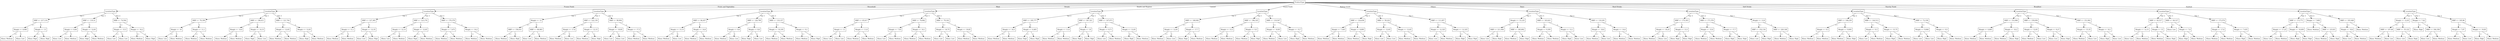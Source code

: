 digraph Forest {
node [shape=box];
node0 [label="ProductType"];
node0 -> node1 [label="Frozen Foods"];
node1 [label="LocationType"];
node1 -> node2 [label="Tier 1"];
node2 [label="MRP <= 217,119"];
node2 -> node3 [label="<="];
node3 [label="Weight <= 8,985"];
node3 -> node4 [label="<="];
node4 [label="Klasa: Medium"];
node3 -> node5 [label=">"];
node5 [label="Klasa: Low"];
node2 -> node6 [label=">"];
node6 [label="Weight <= 13"];
node6 -> node7 [label="<="];
node7 [label="Klasa: High"];
node6 -> node8 [label=">"];
node8 [label="Klasa: High"];
node1 -> node9 [label="Tier 3"];
node9 [label="MRP <= 119,31"];
node9 -> node10 [label="<="];
node10 [label="Weight <= 8,84"];
node10 -> node11 [label="<="];
node11 [label="Klasa: Low"];
node10 -> node12 [label=">"];
node12 [label="Klasa: Medium"];
node9 -> node13 [label=">"];
node13 [label="Weight <= 12,65"];
node13 -> node14 [label="<="];
node14 [label="Klasa: High"];
node13 -> node15 [label=">"];
node15 [label="Klasa: Medium"];
node1 -> node16 [label="Tier 2"];
node16 [label="MRP <= 74,504"];
node16 -> node17 [label="<="];
node17 [label="Weight <= 15,5"];
node17 -> node18 [label="<="];
node18 [label="Klasa: Low"];
node17 -> node19 [label=">"];
node19 [label="Klasa: Low"];
node16 -> node20 [label=">"];
node20 [label="Weight <= 16,2"];
node20 -> node21 [label="<="];
node21 [label="Klasa: Medium"];
node20 -> node22 [label=">"];
node22 [label="Klasa: High"];
node0 -> node23 [label="Fruits and Vegetables"];
node23 [label="LocationType"];
node23 -> node24 [label="Tier 2"];
node24 [label="MRP <= 79,199"];
node24 -> node25 [label="<="];
node25 [label="Weight <= 16"];
node25 -> node26 [label="<="];
node26 [label="Klasa: Low"];
node25 -> node27 [label=">"];
node27 [label="Klasa: Medium"];
node24 -> node28 [label=">"];
node28 [label="Weight <= 11,1"];
node28 -> node29 [label="<="];
node29 [label="Klasa: Medium"];
node28 -> node30 [label=">"];
node30 [label="Klasa: Medium"];
node23 -> node31 [label="Tier 1"];
node31 [label="MRP <= 196,411"];
node31 -> node32 [label="<="];
node32 [label="Weight <= 14,6"];
node32 -> node33 [label="<="];
node33 [label="Klasa: Medium"];
node32 -> node34 [label=">"];
node34 [label="Klasa: Medium"];
node31 -> node35 [label=">"];
node35 [label="Weight <= 14,15"];
node35 -> node36 [label="<="];
node36 [label="Klasa: High"];
node35 -> node37 [label=">"];
node37 [label="Klasa: Low"];
node23 -> node38 [label="Tier 3"];
node38 [label="MRP <= 121,744"];
node38 -> node39 [label="<="];
node39 [label="Weight <= 12,65"];
node39 -> node40 [label="<="];
node40 [label="Klasa: Medium"];
node39 -> node41 [label=">"];
node41 [label="Klasa: Medium"];
node38 -> node42 [label=">"];
node42 [label="Weight <= 12,65"];
node42 -> node43 [label="<="];
node43 [label="Klasa: High"];
node42 -> node44 [label=">"];
node44 [label="Klasa: Medium"];
node0 -> node45 [label="Household"];
node45 [label="LocationType"];
node45 -> node46 [label="Tier 1"];
node46 [label="MRP <= 127,365"];
node46 -> node47 [label="<="];
node47 [label="Weight <= 11,1"];
node47 -> node48 [label="<="];
node48 [label="Klasa: Medium"];
node47 -> node49 [label=">"];
node49 [label="Klasa: Medium"];
node46 -> node50 [label=">"];
node50 [label="Weight <= 12,35"];
node50 -> node51 [label="<="];
node51 [label="Klasa: Low"];
node50 -> node52 [label=">"];
node52 [label="Klasa: High"];
node45 -> node53 [label="Tier 3"];
node53 [label="MRP <= 123,176"];
node53 -> node54 [label="<="];
node54 [label="Weight <= 12,15"];
node54 -> node55 [label="<="];
node55 [label="Klasa: Low"];
node54 -> node56 [label=">"];
node56 [label="Klasa: Medium"];
node53 -> node57 [label=">"];
node57 [label="Weight <= 12,65"];
node57 -> node58 [label="<="];
node58 [label="Klasa: High"];
node57 -> node59 [label=">"];
node59 [label="Klasa: Medium"];
node45 -> node60 [label="Tier 2"];
node60 [label="MRP <= 170,379"];
node60 -> node61 [label="<="];
node61 [label="Weight <= 7,475"];
node61 -> node62 [label="<="];
node62 [label="Klasa: Medium"];
node61 -> node63 [label=">"];
node63 [label="Klasa: Medium"];
node60 -> node64 [label=">"];
node64 [label="Weight <= 16,2"];
node64 -> node65 [label="<="];
node65 [label="Klasa: Medium"];
node64 -> node66 [label=">"];
node66 [label="Klasa: Medium"];
node0 -> node67 [label="Meat"];
node67 [label="LocationType"];
node67 -> node68 [label="Tier 1"];
node68 [label="Weight <= 12"];
node68 -> node69 [label="<="];
node69 [label="MRP <= 156,031"];
node69 -> node70 [label="<="];
node70 [label="Klasa: Medium"];
node69 -> node71 [label=">"];
node71 [label="Klasa: High"];
node68 -> node72 [label=">"];
node72 [label="MRP <= 66,083"];
node72 -> node73 [label="<="];
node73 [label="Klasa: Low"];
node72 -> node74 [label=">"];
node74 [label="Klasa: Medium"];
node67 -> node75 [label="Tier 3"];
node75 [label="MRP <= 122,139"];
node75 -> node76 [label="<="];
node76 [label="Weight <= 17,6"];
node76 -> node77 [label="<="];
node77 [label="Klasa: Medium"];
node76 -> node78 [label=">"];
node78 [label="Klasa: Low"];
node75 -> node79 [label=">"];
node79 [label="Weight <= 12,15"];
node79 -> node80 [label="<="];
node80 [label="Klasa: Medium"];
node79 -> node81 [label=">"];
node81 [label="Klasa: High"];
node67 -> node82 [label="Tier 2"];
node82 [label="MRP <= 99,904"];
node82 -> node83 [label="<="];
node83 [label="Weight <= 18,85"];
node83 -> node84 [label="<="];
node84 [label="Klasa: Low"];
node83 -> node85 [label=">"];
node85 [label="Klasa: Low"];
node82 -> node86 [label=">"];
node86 [label="Weight <= 17,5"];
node86 -> node87 [label="<="];
node87 [label="Klasa: Medium"];
node86 -> node88 [label=">"];
node88 [label="Klasa: Medium"];
node0 -> node89 [label="Breads"];
node89 [label="LocationType"];
node89 -> node90 [label="Tier 2"];
node90 [label="MRP <= 84,457"];
node90 -> node91 [label="<="];
node91 [label="Weight <= 13,15"];
node91 -> node92 [label="<="];
node92 [label="Klasa: Medium"];
node91 -> node93 [label=">"];
node93 [label="Klasa: Low"];
node90 -> node94 [label=">"];
node94 [label="Weight <= 14,8"];
node94 -> node95 [label="<="];
node95 [label="Klasa: Medium"];
node94 -> node96 [label=">"];
node96 [label="Klasa: Medium"];
node89 -> node97 [label="Tier 1"];
node97 [label="MRP <= 129,799"];
node97 -> node98 [label="<="];
node98 [label="Weight <= 9,8"];
node98 -> node99 [label="<="];
node99 [label="Klasa: Medium"];
node98 -> node100 [label=">"];
node100 [label="Klasa: Low"];
node97 -> node101 [label=">"];
node101 [label="Weight <= 8,6"];
node101 -> node102 [label="<="];
node102 [label="Klasa: High"];
node101 -> node103 [label=">"];
node103 [label="Klasa: Low"];
node89 -> node104 [label="Tier 3"];
node104 [label="MRP <= 110,157"];
node104 -> node105 [label="<="];
node105 [label="Weight <= 10,195"];
node105 -> node106 [label="<="];
node106 [label="Klasa: Medium"];
node105 -> node107 [label=">"];
node107 [label="Klasa: Medium"];
node104 -> node108 [label=">"];
node108 [label="Weight <= 9,1"];
node108 -> node109 [label="<="];
node109 [label="Klasa: Medium"];
node108 -> node110 [label=">"];
node110 [label="Klasa: High"];
node0 -> node111 [label="Health and Hygiene"];
node111 [label="LocationType"];
node111 -> node112 [label="Tier 1"];
node112 [label="MRP <= 65,617"];
node112 -> node113 [label="<="];
node113 [label="Weight <= 11"];
node113 -> node114 [label="<="];
node114 [label="Klasa: Low"];
node113 -> node115 [label=">"];
node115 [label="Klasa: Low"];
node112 -> node116 [label=">"];
node116 [label="Weight <= 11,8"];
node116 -> node117 [label="<="];
node117 [label="Klasa: Medium"];
node116 -> node118 [label=">"];
node118 [label="Klasa: Medium"];
node111 -> node119 [label="Tier 3"];
node119 [label="MRP <= 79,962"];
node119 -> node120 [label="<="];
node120 [label="Weight <= 7,93"];
node120 -> node121 [label="<="];
node121 [label="Klasa: Low"];
node120 -> node122 [label=">"];
node122 [label="Klasa: Medium"];
node119 -> node123 [label=">"];
node123 [label="Weight <= 10,1"];
node123 -> node124 [label="<="];
node124 [label="Klasa: Medium"];
node123 -> node125 [label=">"];
node125 [label="Klasa: Medium"];
node111 -> node126 [label="Tier 2"];
node126 [label="MRP <= 79,162"];
node126 -> node127 [label="<="];
node127 [label="Weight <= 16,75"];
node127 -> node128 [label="<="];
node128 [label="Klasa: Low"];
node127 -> node129 [label=">"];
node129 [label="Klasa: Low"];
node126 -> node130 [label=">"];
node130 [label="Weight <= 18,85"];
node130 -> node131 [label="<="];
node131 [label="Klasa: Medium"];
node130 -> node132 [label=">"];
node132 [label="Klasa: Medium"];
node0 -> node133 [label="Canned"];
node133 [label="LocationType"];
node133 -> node134 [label="Tier 2"];
node134 [label="MRP <= 195,777"];
node134 -> node135 [label="<="];
node135 [label="Weight <= 16,5"];
node135 -> node136 [label="<="];
node136 [label="Klasa: Medium"];
node135 -> node137 [label=">"];
node137 [label="Klasa: Medium"];
node134 -> node138 [label=">"];
node138 [label="Weight <= 6,465"];
node138 -> node139 [label="<="];
node139 [label="Klasa: High"];
node138 -> node140 [label=">"];
node140 [label="Klasa: High"];
node133 -> node141 [label="Tier 1"];
node141 [label="MRP <= 187,321"];
node141 -> node142 [label="<="];
node142 [label="Weight <= 11,6"];
node142 -> node143 [label="<="];
node143 [label="Klasa: Medium"];
node142 -> node144 [label=">"];
node144 [label="Klasa: Medium"];
node141 -> node145 [label=">"];
node145 [label="Weight <= 10"];
node145 -> node146 [label="<="];
node146 [label="Klasa: High"];
node145 -> node147 [label=">"];
node147 [label="Klasa: High"];
node133 -> node148 [label="Tier 3"];
node148 [label="MRP <= 147,073"];
node148 -> node149 [label="<="];
node149 [label="Weight <= 8,71"];
node149 -> node150 [label="<="];
node150 [label="Klasa: Low"];
node149 -> node151 [label=">"];
node151 [label="Klasa: Medium"];
node148 -> node152 [label=">"];
node152 [label="Weight <= 12,65"];
node152 -> node153 [label="<="];
node153 [label="Klasa: High"];
node152 -> node154 [label=">"];
node154 [label="Klasa: Medium"];
node0 -> node155 [label="Snack Foods"];
node155 [label="LocationType"];
node155 -> node156 [label="Tier 3"];
node156 [label="MRP <= 168,082"];
node156 -> node157 [label="<="];
node157 [label="Weight <= 12,65"];
node157 -> node158 [label="<="];
node158 [label="Klasa: Medium"];
node157 -> node159 [label=">"];
node159 [label="Klasa: Low"];
node156 -> node160 [label=">"];
node160 [label="Weight <= 17,7"];
node160 -> node161 [label="<="];
node161 [label="Klasa: High"];
node160 -> node162 [label=">"];
node162 [label="Klasa: Medium"];
node155 -> node163 [label="Tier 1"];
node163 [label="MRP <= 196,145"];
node163 -> node164 [label="<="];
node164 [label="Weight <= 13,3"];
node164 -> node165 [label="<="];
node165 [label="Klasa: Medium"];
node164 -> node166 [label=">"];
node166 [label="Klasa: Medium"];
node163 -> node167 [label=">"];
node167 [label="Weight <= 9,5"];
node167 -> node168 [label="<="];
node168 [label="Klasa: Medium"];
node167 -> node169 [label=">"];
node169 [label="Klasa: High"];
node155 -> node170 [label="Tier 2"];
node170 [label="MRP <= 119,547"];
node170 -> node171 [label="<="];
node171 [label="Weight <= 10,85"];
node171 -> node172 [label="<="];
node172 [label="Klasa: Medium"];
node171 -> node173 [label=">"];
node173 [label="Klasa: Low"];
node170 -> node174 [label=">"];
node174 [label="Weight <= 15,7"];
node174 -> node175 [label="<="];
node175 [label="Klasa: High"];
node174 -> node176 [label=">"];
node176 [label="Klasa: Medium"];
node0 -> node177 [label="Baking Goods"];
node177 [label="LocationType"];
node177 -> node178 [label="Tier 2"];
node178 [label="MRP <= 124,636"];
node178 -> node179 [label="<="];
node179 [label="Weight <= 7,445"];
node179 -> node180 [label="<="];
node180 [label="Klasa: Medium"];
node179 -> node181 [label=">"];
node181 [label="Klasa: Medium"];
node178 -> node182 [label=">"];
node182 [label="Weight <= 8,895"];
node182 -> node183 [label="<="];
node183 [label="Klasa: Medium"];
node182 -> node184 [label=">"];
node184 [label="Klasa: High"];
node177 -> node185 [label="Tier 3"];
node185 [label="MRP <= 59,222"];
node185 -> node186 [label="<="];
node186 [label="Weight <= 12,65"];
node186 -> node187 [label="<="];
node187 [label="Klasa: Low"];
node186 -> node188 [label=">"];
node188 [label="Klasa: Low"];
node185 -> node189 [label=">"];
node189 [label="Weight <= 12,65"];
node189 -> node190 [label="<="];
node190 [label="Klasa: Medium"];
node189 -> node191 [label=">"];
node191 [label="Klasa: Medium"];
node177 -> node192 [label="Tier 1"];
node192 [label="MRP <= 111,857"];
node192 -> node193 [label="<="];
node193 [label="Weight <= 12,325"];
node193 -> node194 [label="<="];
node194 [label="Klasa: Low"];
node193 -> node195 [label=">"];
node195 [label="Klasa: Medium"];
node192 -> node196 [label=">"];
node196 [label="Weight <= 12,325"];
node196 -> node197 [label="<="];
node197 [label="Klasa: High"];
node196 -> node198 [label=">"];
node198 [label="Klasa: High"];
node0 -> node199 [label="Others"];
node199 [label="LocationType"];
node199 -> node200 [label="Tier 1"];
node200 [label="Weight <= 15,125"];
node200 -> node201 [label="<="];
node201 [label="MRP <= 211,956"];
node201 -> node202 [label="<="];
node202 [label="Klasa: Low"];
node201 -> node203 [label=">"];
node203 [label="Klasa: High"];
node200 -> node204 [label=">"];
node204 [label="MRP <= 185,892"];
node204 -> node205 [label="<="];
node205 [label="Klasa: Medium"];
node204 -> node206 [label=">"];
node206 [label="Klasa: High"];
node199 -> node207 [label="Tier 3"];
node207 [label="MRP <= 163,621"];
node207 -> node208 [label="<="];
node208 [label="Weight <= 9,395"];
node208 -> node209 [label="<="];
node209 [label="Klasa: Medium"];
node208 -> node210 [label=">"];
node210 [label="Klasa: Medium"];
node207 -> node211 [label=">"];
node211 [label="Weight <= 13,1"];
node211 -> node212 [label="<="];
node212 [label="Klasa: High"];
node211 -> node213 [label=">"];
node213 [label="Klasa: Low"];
node199 -> node214 [label="Tier 2"];
node214 [label="MRP <= 110,291"];
node214 -> node215 [label="<="];
node215 [label="Weight <= 18,6"];
node215 -> node216 [label="<="];
node216 [label="Klasa: Medium"];
node215 -> node217 [label=">"];
node217 [label="Klasa: Low"];
node214 -> node218 [label=">"];
node218 [label="Weight <= 14,6"];
node218 -> node219 [label="<="];
node219 [label="Klasa: Medium"];
node218 -> node220 [label=">"];
node220 [label="Klasa: Medium"];
node0 -> node221 [label="Dairy"];
node221 [label="LocationType"];
node221 -> node222 [label="Tier 3"];
node222 [label="MRP <= 175,303"];
node222 -> node223 [label="<="];
node223 [label="Weight <= 18,25"];
node223 -> node224 [label="<="];
node224 [label="Klasa: Medium"];
node223 -> node225 [label=">"];
node225 [label="Klasa: Low"];
node222 -> node226 [label=">"];
node226 [label="Weight <= 13,3"];
node226 -> node227 [label="<="];
node227 [label="Klasa: High"];
node226 -> node228 [label=">"];
node228 [label="Klasa: High"];
node221 -> node229 [label="Tier 2"];
node229 [label="MRP <= 171,576"];
node229 -> node230 [label="<="];
node230 [label="Weight <= 15,6"];
node230 -> node231 [label="<="];
node231 [label="Klasa: Medium"];
node230 -> node232 [label=">"];
node232 [label="Klasa: Medium"];
node229 -> node233 [label=">"];
node233 [label="Weight <= 17,7"];
node233 -> node234 [label="<="];
node234 [label="Klasa: High"];
node233 -> node235 [label=">"];
node235 [label="Klasa: High"];
node221 -> node236 [label="Tier 1"];
node236 [label="Weight <= 13,8"];
node236 -> node237 [label="<="];
node237 [label="MRP <= 152,134"];
node237 -> node238 [label="<="];
node238 [label="Klasa: Low"];
node237 -> node239 [label=">"];
node239 [label="Klasa: High"];
node236 -> node240 [label=">"];
node240 [label="MRP <= 220,148"];
node240 -> node241 [label="<="];
node241 [label="Klasa: Medium"];
node240 -> node242 [label=">"];
node242 [label="Klasa: High"];
node0 -> node243 [label="Hard Drinks"];
node243 [label="LocationType"];
node243 -> node244 [label="Tier 2"];
node244 [label="MRP <= 148,239"];
node244 -> node245 [label="<="];
node245 [label="Weight <= 9,3"];
node245 -> node246 [label="<="];
node246 [label="Klasa: Medium"];
node245 -> node247 [label=">"];
node247 [label="Klasa: Medium"];
node244 -> node248 [label=">"];
node248 [label="Weight <= 9,695"];
node248 -> node249 [label="<="];
node249 [label="Klasa: Medium"];
node248 -> node250 [label=">"];
node250 [label="Klasa: High"];
node243 -> node251 [label="Tier 3"];
node251 [label="MRP <= 144,513"];
node251 -> node252 [label="<="];
node252 [label="Weight <= 9,3"];
node252 -> node253 [label="<="];
node253 [label="Klasa: Low"];
node252 -> node254 [label=">"];
node254 [label="Klasa: Medium"];
node251 -> node255 [label=">"];
node255 [label="Weight <= 15,75"];
node255 -> node256 [label="<="];
node256 [label="Klasa: High"];
node255 -> node257 [label=">"];
node257 [label="Klasa: Medium"];
node243 -> node258 [label="Tier 1"];
node258 [label="MRP <= 72,338"];
node258 -> node259 [label="<="];
node259 [label="Weight <= 9,848"];
node259 -> node260 [label="<="];
node260 [label="Klasa: Low"];
node259 -> node261 [label=">"];
node261 [label="Klasa: Low"];
node258 -> node262 [label=">"];
node262 [label="Weight <= 9,5"];
node262 -> node263 [label="<="];
node263 [label="Klasa: High"];
node262 -> node264 [label=">"];
node264 [label="Klasa: Medium"];
node0 -> node265 [label="Soft Drinks"];
node265 [label="LocationType"];
node265 -> node266 [label="Tier 2"];
node266 [label="MRP <= 153,066"];
node266 -> node267 [label="<="];
node267 [label="Weight <= 6,865"];
node267 -> node268 [label="<="];
node268 [label="Klasa: Medium"];
node267 -> node269 [label=">"];
node269 [label="Klasa: Medium"];
node266 -> node270 [label=">"];
node270 [label="Weight <= 16,2"];
node270 -> node271 [label="<="];
node271 [label="Klasa: Medium"];
node270 -> node272 [label=">"];
node272 [label="Klasa: High"];
node265 -> node273 [label="Tier 3"];
node273 [label="MRP <= 159,658"];
node273 -> node274 [label="<="];
node274 [label="Weight <= 12,65"];
node274 -> node275 [label="<="];
node275 [label="Klasa: Medium"];
node274 -> node276 [label=">"];
node276 [label="Klasa: Low"];
node273 -> node277 [label=">"];
node277 [label="Weight <= 8,27"];
node277 -> node278 [label="<="];
node278 [label="Klasa: Low"];
node277 -> node279 [label=">"];
node279 [label="Klasa: High"];
node265 -> node280 [label="Tier 1"];
node280 [label="MRP <= 151,902"];
node280 -> node281 [label="<="];
node281 [label="Weight <= 15,35"];
node281 -> node282 [label="<="];
node282 [label="Klasa: Medium"];
node281 -> node283 [label=">"];
node283 [label="Klasa: Low"];
node280 -> node284 [label=">"];
node284 [label="Weight <= 10,1"];
node284 -> node285 [label="<="];
node285 [label="Klasa: High"];
node284 -> node286 [label=">"];
node286 [label="Klasa: Low"];
node0 -> node287 [label="Starchy Foods"];
node287 [label="LocationType"];
node287 -> node288 [label="Tier 2"];
node288 [label="MRP <= 65,517"];
node288 -> node289 [label="<="];
node289 [label="Weight <= 12,15"];
node289 -> node290 [label="<="];
node290 [label="Klasa: Low"];
node289 -> node291 [label=">"];
node291 [label="Klasa: Medium"];
node288 -> node292 [label=">"];
node292 [label="Weight <= 15"];
node292 -> node293 [label="<="];
node293 [label="Klasa: Medium"];
node292 -> node294 [label=">"];
node294 [label="Klasa: High"];
node287 -> node295 [label="Tier 3"];
node295 [label="MRP <= 64,317"];
node295 -> node296 [label="<="];
node296 [label="Klasa: Low"];
node295 -> node297 [label=">"];
node297 [label="Weight <= 7,6"];
node297 -> node298 [label="<="];
node298 [label="Klasa: High"];
node297 -> node299 [label=">"];
node299 [label="Klasa: Medium"];
node287 -> node300 [label="Tier 1"];
node300 [label="MRP <= 173,574"];
node300 -> node301 [label="<="];
node301 [label="Weight <= 17,6"];
node301 -> node302 [label="<="];
node302 [label="Klasa: Medium"];
node301 -> node303 [label=">"];
node303 [label="Klasa: Medium"];
node300 -> node304 [label=">"];
node304 [label="Weight <= 7,435"];
node304 -> node305 [label="<="];
node305 [label="Klasa: High"];
node304 -> node306 [label=">"];
node306 [label="Klasa: Medium"];
node0 -> node307 [label="Breakfast"];
node307 [label="LocationType"];
node307 -> node308 [label="Tier 3"];
node308 [label="MRP <= 173,771"];
node308 -> node309 [label="<="];
node309 [label="Weight <= 17,25"];
node309 -> node310 [label="<="];
node310 [label="Klasa: Low"];
node309 -> node311 [label=">"];
node311 [label="Klasa: Medium"];
node308 -> node312 [label=">"];
node312 [label="Weight <= 10,695"];
node312 -> node313 [label="<="];
node313 [label="Klasa: High"];
node312 -> node314 [label=">"];
node314 [label="Klasa: High"];
node307 -> node315 [label="Tier 2"];
node315 [label="Weight <= 7,895"];
node315 -> node316 [label="<="];
node316 [label="Klasa: Medium"];
node315 -> node317 [label=">"];
node317 [label="MRP <= 233,83"];
node317 -> node318 [label="<="];
node318 [label="Klasa: Medium"];
node317 -> node319 [label=">"];
node319 [label="Klasa: High"];
node307 -> node320 [label="Tier 1"];
node320 [label="MRP <= 193,448"];
node320 -> node321 [label="<="];
node321 [label="Weight <= 18,6"];
node321 -> node322 [label="<="];
node322 [label="Klasa: Low"];
node321 -> node323 [label=">"];
node323 [label="Klasa: Medium"];
node320 -> node324 [label=">"];
node324 [label="Klasa: Medium"];
node0 -> node325 [label="Seafood"];
node325 [label="LocationType"];
node325 -> node326 [label="Tier 3"];
node326 [label="Weight <= 12,65"];
node326 -> node327 [label="<="];
node327 [label="MRP <= 107,66"];
node327 -> node328 [label="<="];
node328 [label="Klasa: Medium"];
node327 -> node329 [label=">"];
node329 [label="Klasa: Low"];
node326 -> node330 [label=">"];
node330 [label="MRP <= 35,122"];
node330 -> node331 [label="<="];
node331 [label="Klasa: Low"];
node330 -> node332 [label=">"];
node332 [label="Klasa: High"];
node325 -> node333 [label="Tier 1"];
node333 [label="Weight <= 7,42"];
node333 -> node334 [label="<="];
node334 [label="Klasa: High"];
node333 -> node335 [label=">"];
node335 [label="MRP <= 184,358"];
node335 -> node336 [label="<="];
node336 [label="Klasa: Low"];
node335 -> node337 [label=">"];
node337 [label="Klasa: Medium"];
node325 -> node338 [label="Tier 2"];
node338 [label="MRP <= 105,96"];
node338 -> node339 [label="<="];
node339 [label="Weight <= 7,97"];
node339 -> node340 [label="<="];
node340 [label="Klasa: Medium"];
node339 -> node341 [label=">"];
node341 [label="Klasa: Low"];
node338 -> node342 [label=">"];
node342 [label="Weight <= 19,85"];
node342 -> node343 [label="<="];
node343 [label="Klasa: High"];
node342 -> node344 [label=">"];
node344 [label="Klasa: Medium"];
}
